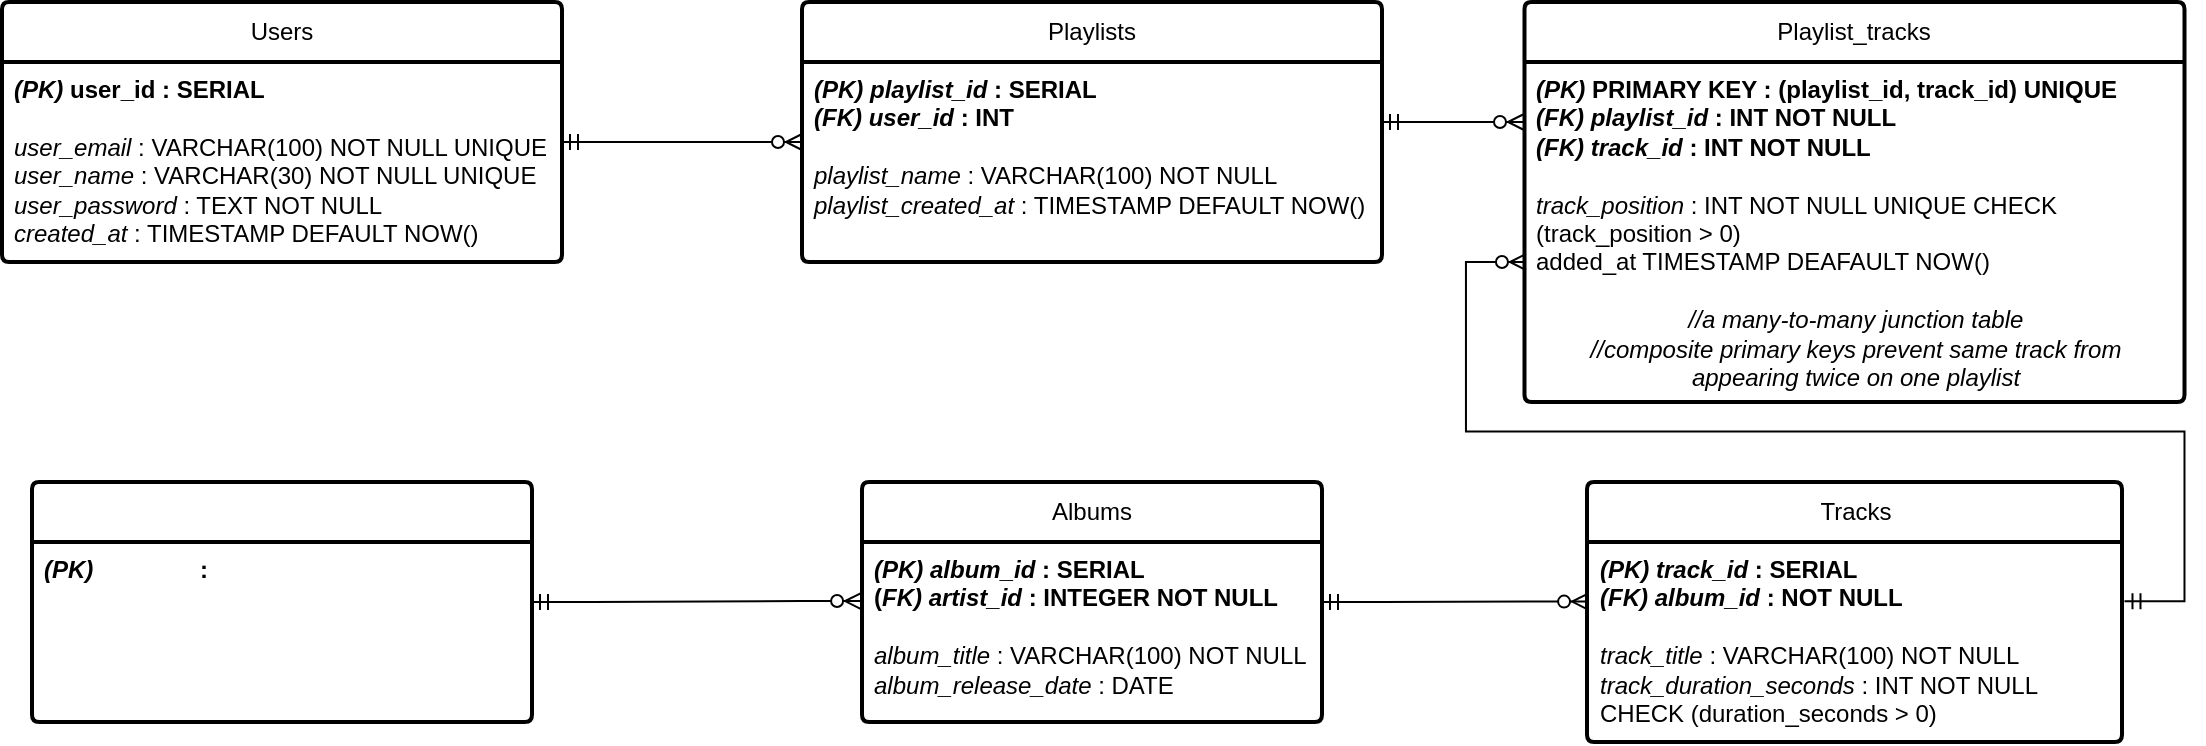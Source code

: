 <mxfile version="28.0.6">
  <diagram name="Page-1" id="48W_3Iz7msA5RKCDSuTd">
    <mxGraphModel dx="1678" dy="689" grid="1" gridSize="10" guides="1" tooltips="1" connect="1" arrows="1" fold="1" page="1" pageScale="1" pageWidth="200" pageHeight="150" background="none" math="0" shadow="0">
      <root>
        <mxCell id="0" />
        <mxCell id="1" parent="0" />
        <mxCell id="XvSHNM1xfPugDFXstRAg-41" value="&lt;span&gt;Users&lt;/span&gt;" style="swimlane;childLayout=stackLayout;horizontal=1;startSize=30;horizontalStack=0;rounded=1;fontSize=12;fontStyle=0;strokeWidth=2;resizeParent=0;resizeLast=1;shadow=0;dashed=0;align=center;arcSize=4;whiteSpace=wrap;html=1;swimlaneFillColor=default;" vertex="1" parent="1">
          <mxGeometry x="70" y="340" width="280" height="130" as="geometry" />
        </mxCell>
        <mxCell id="XvSHNM1xfPugDFXstRAg-42" value="&lt;div&gt;&lt;b&gt;&lt;i&gt;(PK)&amp;nbsp;&lt;/i&gt;user_id : SERIAL&lt;/b&gt;&lt;/div&gt;&lt;div&gt;&lt;br&gt;&lt;i&gt;user_email&lt;/i&gt;&amp;nbsp;: VARCHAR(100) NOT NULL UNIQUE&lt;br&gt;&lt;i&gt;user_name&lt;/i&gt;&amp;nbsp;: VARCHAR(30) NOT NULL UNIQUE&lt;/div&gt;&lt;div&gt;&lt;i&gt;user_password&amp;nbsp;&lt;/i&gt;: TEXT NOT NULL&lt;br&gt;&lt;i&gt;created_at&amp;nbsp;&lt;/i&gt;: TIMESTAMP DEFAULT NOW()&lt;/div&gt;" style="align=left;strokeColor=none;fillColor=none;spacingLeft=4;spacingRight=4;fontSize=12;verticalAlign=top;resizable=0;rotatable=0;part=1;html=1;whiteSpace=wrap;" vertex="1" parent="XvSHNM1xfPugDFXstRAg-41">
          <mxGeometry y="30" width="280" height="100" as="geometry" />
        </mxCell>
        <mxCell id="XvSHNM1xfPugDFXstRAg-43" value="&lt;font style=&quot;color: light-dark(rgb(255, 255, 255), rgb(255, 255, 255));&quot;&gt;Artists&lt;/font&gt;" style="swimlane;childLayout=stackLayout;horizontal=1;startSize=30;horizontalStack=0;rounded=1;fontSize=12;fontStyle=0;strokeWidth=2;resizeParent=0;resizeLast=1;shadow=0;dashed=0;align=center;arcSize=4;whiteSpace=wrap;html=1;swimlaneFillColor=default;" vertex="1" parent="1">
          <mxGeometry x="85" y="580" width="250" height="120" as="geometry" />
        </mxCell>
        <mxCell id="XvSHNM1xfPugDFXstRAg-44" value="&lt;div&gt;&lt;b style=&quot;background-color: transparent;&quot;&gt;&lt;i&gt;&lt;font style=&quot;color: light-dark(rgb(0, 0, 0), rgb(255, 255, 255));&quot;&gt;(PK)&lt;/font&gt;&lt;font style=&quot;color: rgb(0, 0, 0);&quot;&gt;&amp;nbsp;&lt;/font&gt;&lt;/i&gt;&lt;/b&gt;&lt;b&gt;&lt;i style=&quot;color: light-dark(rgb(255, 255, 255), rgb(255, 255, 255));&quot;&gt;artist_id&amp;nbsp;&lt;/i&gt;:&amp;nbsp;&lt;font style=&quot;color: light-dark(rgb(255, 255, 255), rgb(255, 255, 255));&quot;&gt;SERIAL&lt;/font&gt;&lt;/b&gt;&lt;/div&gt;&lt;div&gt;&lt;font style=&quot;color: light-dark(rgb(255, 255, 255), rgb(255, 255, 255));&quot;&gt;&lt;br&gt;&lt;/font&gt;&lt;/div&gt;&lt;div&gt;&lt;font style=&quot;color: light-dark(rgb(255, 255, 255), rgb(255, 255, 255));&quot;&gt;&lt;i&gt;artist_name&lt;/i&gt;&amp;nbsp;: VARCHAR(100) NOT NULL&lt;br&gt;&lt;i&gt;artist_country &lt;/i&gt;:&amp;nbsp;VARCHAR(50)&lt;br&gt;&lt;i&gt;debut_year&lt;/i&gt;&amp;nbsp;: INT CHECK (debut_year &amp;gt;= 0)&lt;/font&gt;&lt;/div&gt;" style="align=left;strokeColor=none;fillColor=none;spacingLeft=4;spacingRight=4;fontSize=12;verticalAlign=top;resizable=0;rotatable=0;part=1;html=1;whiteSpace=wrap;" vertex="1" parent="XvSHNM1xfPugDFXstRAg-43">
          <mxGeometry y="30" width="250" height="90" as="geometry" />
        </mxCell>
        <mxCell id="XvSHNM1xfPugDFXstRAg-45" value="&lt;font&gt;Albums&lt;/font&gt;" style="swimlane;childLayout=stackLayout;horizontal=1;startSize=30;horizontalStack=0;rounded=1;fontSize=12;fontStyle=0;strokeWidth=2;resizeParent=0;resizeLast=1;shadow=0;dashed=0;align=center;arcSize=4;whiteSpace=wrap;html=1;swimlaneFillColor=default;" vertex="1" parent="1">
          <mxGeometry x="500" y="580" width="230" height="120" as="geometry" />
        </mxCell>
        <mxCell id="XvSHNM1xfPugDFXstRAg-46" value="&lt;div&gt;&lt;b&gt;&lt;i&gt;(PK)&amp;nbsp;&lt;/i&gt;&lt;i&gt;album_id&lt;/i&gt;&amp;nbsp;: SERIAL&lt;/b&gt;&lt;/div&gt;&lt;div&gt;&lt;b&gt;(&lt;/b&gt;&lt;span style=&quot;background-color: transparent; color: light-dark(rgb(0, 0, 0), rgb(255, 255, 255));&quot;&gt;&lt;i&gt;&lt;b&gt;FK)&amp;nbsp;&lt;/b&gt;&lt;/i&gt;&lt;/span&gt;&lt;span style=&quot;background-color: transparent; color: light-dark(rgb(0, 0, 0), rgb(255, 255, 255));&quot;&gt;&lt;b&gt;&lt;i&gt;artist_id&lt;/i&gt; :&amp;nbsp;INTEGER NOT NULL&lt;/b&gt;&lt;/span&gt;&lt;/div&gt;&lt;div&gt;&lt;span style=&quot;background-color: transparent; color: light-dark(rgb(0, 0, 0), rgb(255, 255, 255));&quot;&gt;&lt;br&gt;&lt;/span&gt;&lt;/div&gt;&lt;div&gt;&lt;i&gt;album_title&lt;/i&gt;&amp;nbsp;: VARCHAR(100) NOT NULL&lt;/div&gt;&lt;div&gt;&lt;i&gt;album_release_date&lt;/i&gt;&amp;nbsp;: DATE&lt;/div&gt;" style="align=left;strokeColor=none;fillColor=none;spacingLeft=4;spacingRight=4;fontSize=12;verticalAlign=top;resizable=0;rotatable=0;part=1;html=1;whiteSpace=wrap;" vertex="1" parent="XvSHNM1xfPugDFXstRAg-45">
          <mxGeometry y="30" width="230" height="90" as="geometry" />
        </mxCell>
        <mxCell id="XvSHNM1xfPugDFXstRAg-54" value="Playlists" style="swimlane;childLayout=stackLayout;horizontal=1;startSize=30;horizontalStack=0;rounded=1;fontSize=12;fontStyle=0;strokeWidth=2;resizeParent=0;resizeLast=1;shadow=0;dashed=0;align=center;arcSize=4;whiteSpace=wrap;html=1;swimlaneFillColor=default;" vertex="1" parent="1">
          <mxGeometry x="470" y="340" width="290" height="130" as="geometry" />
        </mxCell>
        <mxCell id="XvSHNM1xfPugDFXstRAg-55" value="&lt;div&gt;&lt;i&gt;&lt;b&gt;(PK)&amp;nbsp;playlist_id&lt;/b&gt;&lt;/i&gt;&lt;b&gt;&amp;nbsp;: SERIAL&lt;/b&gt;&lt;/div&gt;&lt;div&gt;&lt;b&gt;&lt;i&gt;(FK)&amp;nbsp;user_id&lt;/i&gt;&amp;nbsp;: INT&lt;/b&gt;&lt;/div&gt;&lt;div&gt;&lt;br&gt;&lt;/div&gt;&lt;div&gt;&lt;i&gt;playlist_name &lt;/i&gt;: VARCHAR(100) NOT NULL&lt;/div&gt;&lt;div&gt;&lt;i&gt;playlist_created_at &lt;/i&gt;: TIMESTAMP DEFAULT NOW()&lt;/div&gt;" style="align=left;strokeColor=none;fillColor=none;spacingLeft=4;spacingRight=4;fontSize=12;verticalAlign=top;resizable=0;rotatable=0;part=1;html=1;whiteSpace=wrap;" vertex="1" parent="XvSHNM1xfPugDFXstRAg-54">
          <mxGeometry y="30" width="290" height="100" as="geometry" />
        </mxCell>
        <mxCell id="XvSHNM1xfPugDFXstRAg-56" value="&lt;span style=&quot;text-align: left;&quot;&gt;Tracks&lt;/span&gt;" style="swimlane;childLayout=stackLayout;horizontal=1;startSize=30;horizontalStack=0;rounded=1;fontSize=12;fontStyle=0;strokeWidth=2;resizeParent=0;resizeLast=1;shadow=0;dashed=0;align=center;arcSize=4;whiteSpace=wrap;html=1;swimlaneFillColor=default;" vertex="1" parent="1">
          <mxGeometry x="862.5" y="580" width="267.5" height="130" as="geometry" />
        </mxCell>
        <mxCell id="XvSHNM1xfPugDFXstRAg-57" value="&lt;div&gt;&lt;i&gt;&lt;b&gt;(PK)&amp;nbsp;track_id&lt;/b&gt;&lt;/i&gt;&lt;b&gt;&amp;nbsp;: SERIAL&lt;/b&gt;&lt;/div&gt;&lt;div&gt;&lt;b&gt;&lt;i&gt;(FK)&amp;nbsp;album_id&lt;/i&gt;&amp;nbsp;: NOT NULL&lt;/b&gt;&lt;/div&gt;&lt;div&gt;&lt;br&gt;&lt;/div&gt;&lt;div&gt;&lt;i&gt;track_title&lt;/i&gt;&amp;nbsp;: VARCHAR(100) NOT NULL&lt;/div&gt;&lt;div&gt;&lt;i&gt;track_duration_seconds&lt;/i&gt;&amp;nbsp;: INT NOT NULL CHECK (duration_seconds &amp;gt; 0)&lt;/div&gt;" style="align=left;strokeColor=none;fillColor=none;spacingLeft=4;spacingRight=4;fontSize=12;verticalAlign=top;resizable=0;rotatable=0;part=1;html=1;whiteSpace=wrap;" vertex="1" parent="XvSHNM1xfPugDFXstRAg-56">
          <mxGeometry y="30" width="267.5" height="100" as="geometry" />
        </mxCell>
        <mxCell id="XvSHNM1xfPugDFXstRAg-58" value="&lt;span style=&quot;text-align: left;&quot;&gt;Playlist_tracks&lt;/span&gt;" style="swimlane;childLayout=stackLayout;horizontal=1;startSize=30;horizontalStack=0;rounded=1;fontSize=12;fontStyle=0;strokeWidth=2;resizeParent=0;resizeLast=1;shadow=0;dashed=0;align=center;arcSize=4;whiteSpace=wrap;html=1;swimlaneFillColor=default;" vertex="1" parent="1">
          <mxGeometry x="831.25" y="340" width="330" height="200" as="geometry" />
        </mxCell>
        <mxCell id="XvSHNM1xfPugDFXstRAg-59" value="&lt;div&gt;&lt;b&gt;&lt;i&gt;(PK)&lt;/i&gt;&amp;nbsp;PRIMARY KEY : (playlist_id, track_id) UNIQUE&lt;/b&gt;&lt;/div&gt;&lt;div&gt;&lt;b&gt;&lt;i&gt;(FK)&lt;/i&gt;&amp;nbsp;&lt;i&gt;playlist_id &lt;/i&gt;: INT NOT NULL&lt;/b&gt;&lt;/div&gt;&lt;div&gt;&lt;b&gt;&lt;i&gt;(FK)&lt;/i&gt;&amp;nbsp;&lt;i&gt;track_id &lt;/i&gt;: INT NOT NULL&lt;/b&gt;&lt;/div&gt;&lt;div&gt;&lt;br&gt;&lt;/div&gt;&lt;div&gt;&lt;i&gt;track_position&lt;/i&gt;&amp;nbsp;: INT NOT NULL UNIQUE CHECK (track_position &amp;gt; 0)&lt;/div&gt;&lt;div&gt;added_at TIMESTAMP DEAFAULT NOW()&lt;/div&gt;&lt;div&gt;&lt;br&gt;&lt;/div&gt;&lt;div style=&quot;text-align: center;&quot;&gt;&lt;i&gt;//a many-to-many junction table&lt;/i&gt;&lt;/div&gt;&lt;div style=&quot;text-align: center;&quot;&gt;&lt;i&gt;//composite primary keys prevent same track from appearing twice on one playlist&lt;/i&gt;&lt;/div&gt;&lt;div style=&quot;text-align: center;&quot;&gt;&lt;br&gt;&lt;/div&gt;" style="align=left;strokeColor=none;fillColor=none;spacingLeft=4;spacingRight=4;fontSize=12;verticalAlign=top;resizable=0;rotatable=0;part=1;html=1;whiteSpace=wrap;" vertex="1" parent="XvSHNM1xfPugDFXstRAg-58">
          <mxGeometry y="30" width="330" height="170" as="geometry" />
        </mxCell>
        <mxCell id="XvSHNM1xfPugDFXstRAg-63" value="" style="edgeStyle=entityRelationEdgeStyle;fontSize=12;html=1;endArrow=ERzeroToMany;startArrow=ERmandOne;rounded=0;entryX=0;entryY=0.4;entryDx=0;entryDy=0;entryPerimeter=0;" edge="1" parent="1" target="XvSHNM1xfPugDFXstRAg-55">
          <mxGeometry width="100" height="100" relative="1" as="geometry">
            <mxPoint x="350" y="410" as="sourcePoint" />
            <mxPoint x="450" y="310" as="targetPoint" />
          </mxGeometry>
        </mxCell>
        <mxCell id="XvSHNM1xfPugDFXstRAg-64" value="" style="edgeStyle=entityRelationEdgeStyle;fontSize=12;html=1;endArrow=ERzeroToMany;startArrow=ERmandOne;rounded=0;" edge="1" parent="1">
          <mxGeometry width="100" height="100" relative="1" as="geometry">
            <mxPoint x="760" y="400" as="sourcePoint" />
            <mxPoint x="831" y="400" as="targetPoint" />
          </mxGeometry>
        </mxCell>
        <mxCell id="XvSHNM1xfPugDFXstRAg-65" value="" style="edgeStyle=entityRelationEdgeStyle;fontSize=12;html=1;endArrow=ERzeroToMany;startArrow=ERmandOne;rounded=0;exitX=1.001;exitY=0.206;exitDx=0;exitDy=0;exitPerimeter=0;" edge="1" parent="1">
          <mxGeometry width="100" height="100" relative="1" as="geometry">
            <mxPoint x="1131.247" y="639.6" as="sourcePoint" />
            <mxPoint x="831.98" y="470" as="targetPoint" />
            <Array as="points">
              <mxPoint x="990.98" y="489" />
              <mxPoint x="990.98" y="579" />
            </Array>
          </mxGeometry>
        </mxCell>
        <mxCell id="XvSHNM1xfPugDFXstRAg-67" value="" style="edgeStyle=entityRelationEdgeStyle;fontSize=12;html=1;endArrow=ERzeroToMany;startArrow=ERmandOne;rounded=0;entryX=-0.002;entryY=0.328;entryDx=0;entryDy=0;entryPerimeter=0;" edge="1" parent="1" target="XvSHNM1xfPugDFXstRAg-46">
          <mxGeometry width="100" height="100" relative="1" as="geometry">
            <mxPoint x="335" y="640" as="sourcePoint" />
            <mxPoint x="435" y="540" as="targetPoint" />
          </mxGeometry>
        </mxCell>
        <mxCell id="XvSHNM1xfPugDFXstRAg-68" value="" style="edgeStyle=entityRelationEdgeStyle;fontSize=12;html=1;endArrow=ERzeroToMany;startArrow=ERmandOne;rounded=0;entryX=0.002;entryY=0.298;entryDx=0;entryDy=0;entryPerimeter=0;" edge="1" parent="1" target="XvSHNM1xfPugDFXstRAg-57">
          <mxGeometry width="100" height="100" relative="1" as="geometry">
            <mxPoint x="730" y="640" as="sourcePoint" />
            <mxPoint x="860" y="640" as="targetPoint" />
          </mxGeometry>
        </mxCell>
      </root>
    </mxGraphModel>
  </diagram>
</mxfile>
